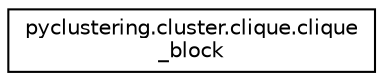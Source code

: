 digraph "Graphical Class Hierarchy"
{
 // INTERACTIVE_SVG=YES
  edge [fontname="Helvetica",fontsize="10",labelfontname="Helvetica",labelfontsize="10"];
  node [fontname="Helvetica",fontsize="10",shape=record];
  rankdir="LR";
  Node0 [label="pyclustering.cluster.clique.clique\l_block",height=0.2,width=0.4,color="black", fillcolor="white", style="filled",URL="$d6/d6f/classpyclustering_1_1cluster_1_1clique_1_1clique__block.html",tooltip="CLIQUE block contains information about its logical location in grid, spatial location in data space ..."];
}
